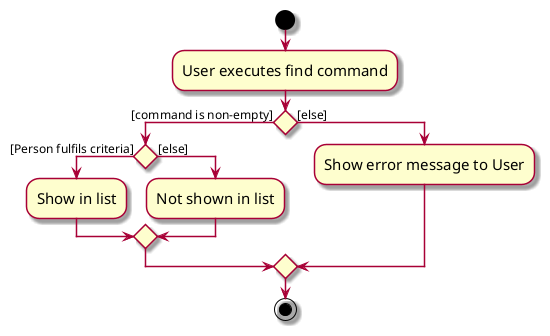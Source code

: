 @startuml
skin rose
skinparam ActivityFontSize 15
skinparam ArrowFontSize 12
start
:User executes find command;

'Since the beta syntax does not support placing the condition outside the
'diamond we place it as the true branch instead.

if () then ([command is non-empty])
    if () then ([Person fulfils criteria])
        :Show in list;
    else ([else])
        :Not shown in list;
    endif
else ([else])
    :Show error message to User;
endif
stop
@enduml
